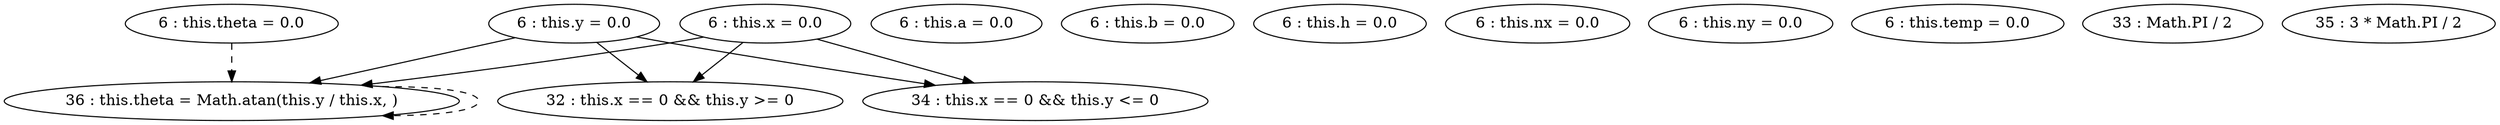 digraph G {
"6 : this.x = 0.0"
"6 : this.x = 0.0" -> "36 : this.theta = Math.atan(this.y / this.x, )"
"6 : this.x = 0.0" -> "34 : this.x == 0 && this.y <= 0"
"6 : this.x = 0.0" -> "32 : this.x == 0 && this.y >= 0"
"6 : this.y = 0.0"
"6 : this.y = 0.0" -> "36 : this.theta = Math.atan(this.y / this.x, )"
"6 : this.y = 0.0" -> "34 : this.x == 0 && this.y <= 0"
"6 : this.y = 0.0" -> "32 : this.x == 0 && this.y >= 0"
"6 : this.a = 0.0"
"6 : this.b = 0.0"
"6 : this.h = 0.0"
"6 : this.nx = 0.0"
"6 : this.ny = 0.0"
"6 : this.theta = 0.0"
"6 : this.theta = 0.0" -> "36 : this.theta = Math.atan(this.y / this.x, )" [style=dashed]
"6 : this.temp = 0.0"
"32 : this.x == 0 && this.y >= 0"
"33 : Math.PI / 2"
"34 : this.x == 0 && this.y <= 0"
"35 : 3 * Math.PI / 2"
"36 : this.theta = Math.atan(this.y / this.x, )"
"36 : this.theta = Math.atan(this.y / this.x, )" -> "36 : this.theta = Math.atan(this.y / this.x, )" [style=dashed]
}